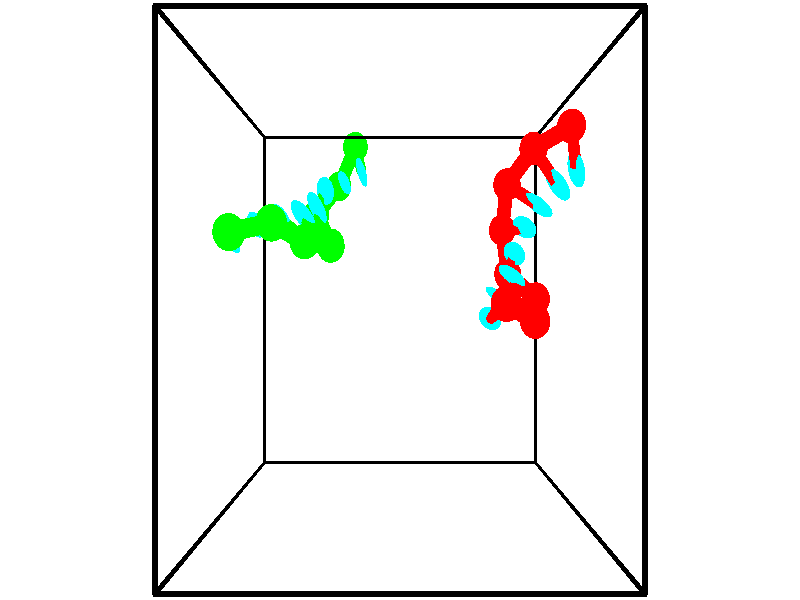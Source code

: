 // switches for output
#declare DRAW_BASES = 1; // possible values are 0, 1; only relevant for DNA ribbons
#declare DRAW_BASES_TYPE = 3; // possible values are 1, 2, 3; only relevant for DNA ribbons
#declare DRAW_FOG = 0; // set to 1 to enable fog

#include "colors.inc"

#include "transforms.inc"
background { rgb <1, 1, 1>}

#default {
   normal{
       ripples 0.25
       frequency 0.20
       turbulence 0.2
       lambda 5
   }
	finish {
		phong 0.1
		phong_size 40.
	}
}

// original window dimensions: 1024x640


// camera settings

camera {
	sky <-0, 1, 0>
	up <-0, 1, 0>
	right 1.6 * <1, 0, 0>
	location <2.5, 2.5, 11.1562>
	look_at <2.5, 2.5, 2.5>
	direction <0, 0, -8.6562>
	angle 67.0682
}


# declare cpy_camera_pos = <2.5, 2.5, 11.1562>;
# if (DRAW_FOG = 1)
fog {
	fog_type 2
	up vnormalize(cpy_camera_pos)
	color rgbt<1,1,1,0.3>
	distance 1e-5
	fog_alt 3e-3
	fog_offset 4
}
# end


// LIGHTS

# declare lum = 6;
global_settings {
	ambient_light rgb lum * <0.05, 0.05, 0.05>
	max_trace_level 15
}# declare cpy_direct_light_amount = 0.25;
light_source
{	1000 * <-1, -1, 1>,
	rgb lum * cpy_direct_light_amount
	parallel
}

light_source
{	1000 * <1, 1, -1>,
	rgb lum * cpy_direct_light_amount
	parallel
}

// strand 0

// nucleotide -1

// particle -1
sphere {
	<4.229330, 2.450956, 1.350982> 0.250000
	pigment { color rgbt <1,0,0,0> }
	no_shadow
}
cylinder {
	<4.130322, 2.325516, 0.984291>,  <4.070917, 2.250252, 0.764277>, 0.100000
	pigment { color rgbt <1,0,0,0> }
	no_shadow
}
cylinder {
	<4.130322, 2.325516, 0.984291>,  <4.229330, 2.450956, 1.350982>, 0.100000
	pigment { color rgbt <1,0,0,0> }
	no_shadow
}

// particle -1
sphere {
	<4.130322, 2.325516, 0.984291> 0.100000
	pigment { color rgbt <1,0,0,0> }
	no_shadow
}
sphere {
	0, 1
	scale<0.080000,0.200000,0.300000>
	matrix <0.631070, 0.665759, -0.398140,
		0.735176, -0.677067, 0.033115,
		-0.247521, -0.313601, -0.916727,
		4.056065, 2.231435, 0.709273>
	pigment { color rgbt <0,1,1,0> }
	no_shadow
}
cylinder {
	<4.785371, 2.201048, 0.945174>,  <4.229330, 2.450956, 1.350982>, 0.130000
	pigment { color rgbt <1,0,0,0> }
	no_shadow
}

// nucleotide -1

// particle -1
sphere {
	<4.785371, 2.201048, 0.945174> 0.250000
	pigment { color rgbt <1,0,0,0> }
	no_shadow
}
cylinder {
	<4.479095, 2.387367, 0.767746>,  <4.295330, 2.499159, 0.661289>, 0.100000
	pigment { color rgbt <1,0,0,0> }
	no_shadow
}
cylinder {
	<4.479095, 2.387367, 0.767746>,  <4.785371, 2.201048, 0.945174>, 0.100000
	pigment { color rgbt <1,0,0,0> }
	no_shadow
}

// particle -1
sphere {
	<4.479095, 2.387367, 0.767746> 0.100000
	pigment { color rgbt <1,0,0,0> }
	no_shadow
}
sphere {
	0, 1
	scale<0.080000,0.200000,0.300000>
	matrix <0.553338, 0.828604, -0.085044,
		0.327930, -0.310561, -0.892196,
		-0.765688, 0.465798, -0.443569,
		4.249389, 2.527107, 0.634675>
	pigment { color rgbt <0,1,1,0> }
	no_shadow
}
cylinder {
	<4.960586, 2.517363, 0.209431>,  <4.785371, 2.201048, 0.945174>, 0.130000
	pigment { color rgbt <1,0,0,0> }
	no_shadow
}

// nucleotide -1

// particle -1
sphere {
	<4.960586, 2.517363, 0.209431> 0.250000
	pigment { color rgbt <1,0,0,0> }
	no_shadow
}
cylinder {
	<4.677647, 2.707909, 0.418327>,  <4.507883, 2.822236, 0.543665>, 0.100000
	pigment { color rgbt <1,0,0,0> }
	no_shadow
}
cylinder {
	<4.677647, 2.707909, 0.418327>,  <4.960586, 2.517363, 0.209431>, 0.100000
	pigment { color rgbt <1,0,0,0> }
	no_shadow
}

// particle -1
sphere {
	<4.677647, 2.707909, 0.418327> 0.100000
	pigment { color rgbt <1,0,0,0> }
	no_shadow
}
sphere {
	0, 1
	scale<0.080000,0.200000,0.300000>
	matrix <0.416460, 0.877819, -0.236631,
		-0.571156, 0.050112, -0.819311,
		-0.707349, 0.476363, 0.522241,
		4.465442, 2.850818, 0.575000>
	pigment { color rgbt <0,1,1,0> }
	no_shadow
}
cylinder {
	<4.532775, 2.906592, -0.243989>,  <4.960586, 2.517363, 0.209431>, 0.130000
	pigment { color rgbt <1,0,0,0> }
	no_shadow
}

// nucleotide -1

// particle -1
sphere {
	<4.532775, 2.906592, -0.243989> 0.250000
	pigment { color rgbt <1,0,0,0> }
	no_shadow
}
cylinder {
	<4.535557, 3.066071, 0.122833>,  <4.537226, 3.161758, 0.342927>, 0.100000
	pigment { color rgbt <1,0,0,0> }
	no_shadow
}
cylinder {
	<4.535557, 3.066071, 0.122833>,  <4.532775, 2.906592, -0.243989>, 0.100000
	pigment { color rgbt <1,0,0,0> }
	no_shadow
}

// particle -1
sphere {
	<4.535557, 3.066071, 0.122833> 0.100000
	pigment { color rgbt <1,0,0,0> }
	no_shadow
}
sphere {
	0, 1
	scale<0.080000,0.200000,0.300000>
	matrix <0.510024, 0.787414, -0.346201,
		-0.860132, 0.470127, -0.197870,
		0.006953, 0.398697, 0.917056,
		4.537642, 3.185680, 0.397950>
	pigment { color rgbt <0,1,1,0> }
	no_shadow
}
cylinder {
	<4.451712, 3.613029, -0.372733>,  <4.532775, 2.906592, -0.243989>, 0.130000
	pigment { color rgbt <1,0,0,0> }
	no_shadow
}

// nucleotide -1

// particle -1
sphere {
	<4.451712, 3.613029, -0.372733> 0.250000
	pigment { color rgbt <1,0,0,0> }
	no_shadow
}
cylinder {
	<4.617664, 3.601532, -0.008965>,  <4.717236, 3.594634, 0.209297>, 0.100000
	pigment { color rgbt <1,0,0,0> }
	no_shadow
}
cylinder {
	<4.617664, 3.601532, -0.008965>,  <4.451712, 3.613029, -0.372733>, 0.100000
	pigment { color rgbt <1,0,0,0> }
	no_shadow
}

// particle -1
sphere {
	<4.617664, 3.601532, -0.008965> 0.100000
	pigment { color rgbt <1,0,0,0> }
	no_shadow
}
sphere {
	0, 1
	scale<0.080000,0.200000,0.300000>
	matrix <0.713045, 0.631134, -0.305347,
		-0.565190, 0.775141, 0.282340,
		0.414881, -0.028742, 0.909421,
		4.742129, 3.592909, 0.263862>
	pigment { color rgbt <0,1,1,0> }
	no_shadow
}
cylinder {
	<4.491086, 4.291561, -0.083983>,  <4.451712, 3.613029, -0.372733>, 0.130000
	pigment { color rgbt <1,0,0,0> }
	no_shadow
}

// nucleotide -1

// particle -1
sphere {
	<4.491086, 4.291561, -0.083983> 0.250000
	pigment { color rgbt <1,0,0,0> }
	no_shadow
}
cylinder {
	<4.784576, 4.085297, 0.092987>,  <4.960670, 3.961538, 0.199169>, 0.100000
	pigment { color rgbt <1,0,0,0> }
	no_shadow
}
cylinder {
	<4.784576, 4.085297, 0.092987>,  <4.491086, 4.291561, -0.083983>, 0.100000
	pigment { color rgbt <1,0,0,0> }
	no_shadow
}

// particle -1
sphere {
	<4.784576, 4.085297, 0.092987> 0.100000
	pigment { color rgbt <1,0,0,0> }
	no_shadow
}
sphere {
	0, 1
	scale<0.080000,0.200000,0.300000>
	matrix <0.644704, 0.733936, -0.213762,
		-0.214483, 0.442077, 0.870956,
		0.733725, -0.515661, 0.442426,
		5.004694, 3.930598, 0.225715>
	pigment { color rgbt <0,1,1,0> }
	no_shadow
}
cylinder {
	<4.913137, 4.781147, 0.244883>,  <4.491086, 4.291561, -0.083983>, 0.130000
	pigment { color rgbt <1,0,0,0> }
	no_shadow
}

// nucleotide -1

// particle -1
sphere {
	<4.913137, 4.781147, 0.244883> 0.250000
	pigment { color rgbt <1,0,0,0> }
	no_shadow
}
cylinder {
	<5.171078, 4.476768, 0.216240>,  <5.325842, 4.294141, 0.199054>, 0.100000
	pigment { color rgbt <1,0,0,0> }
	no_shadow
}
cylinder {
	<5.171078, 4.476768, 0.216240>,  <4.913137, 4.781147, 0.244883>, 0.100000
	pigment { color rgbt <1,0,0,0> }
	no_shadow
}

// particle -1
sphere {
	<5.171078, 4.476768, 0.216240> 0.100000
	pigment { color rgbt <1,0,0,0> }
	no_shadow
}
sphere {
	0, 1
	scale<0.080000,0.200000,0.300000>
	matrix <0.689162, 0.619404, -0.376024,
		0.330487, 0.193131, 0.923839,
		0.644852, -0.760946, -0.071607,
		5.364533, 4.248485, 0.194758>
	pigment { color rgbt <0,1,1,0> }
	no_shadow
}
cylinder {
	<5.534361, 5.065603, 0.473501>,  <4.913137, 4.781147, 0.244883>, 0.130000
	pigment { color rgbt <1,0,0,0> }
	no_shadow
}

// nucleotide -1

// particle -1
sphere {
	<5.534361, 5.065603, 0.473501> 0.250000
	pigment { color rgbt <1,0,0,0> }
	no_shadow
}
cylinder {
	<5.642284, 4.736626, 0.273186>,  <5.707038, 4.539239, 0.152997>, 0.100000
	pigment { color rgbt <1,0,0,0> }
	no_shadow
}
cylinder {
	<5.642284, 4.736626, 0.273186>,  <5.534361, 5.065603, 0.473501>, 0.100000
	pigment { color rgbt <1,0,0,0> }
	no_shadow
}

// particle -1
sphere {
	<5.642284, 4.736626, 0.273186> 0.100000
	pigment { color rgbt <1,0,0,0> }
	no_shadow
}
sphere {
	0, 1
	scale<0.080000,0.200000,0.300000>
	matrix <0.818762, 0.469669, -0.330213,
		0.506786, -0.320932, 0.800107,
		0.269809, -0.822444, -0.500788,
		5.723227, 4.489892, 0.122949>
	pigment { color rgbt <0,1,1,0> }
	no_shadow
}
// strand 1

// nucleotide -1

// particle -1
sphere {
	<1.595458, 5.088200, -1.094670> 0.250000
	pigment { color rgbt <0,1,0,0> }
	no_shadow
}
cylinder {
	<1.684899, 4.798889, -0.833328>,  <1.738564, 4.625303, -0.676523>, 0.100000
	pigment { color rgbt <0,1,0,0> }
	no_shadow
}
cylinder {
	<1.684899, 4.798889, -0.833328>,  <1.595458, 5.088200, -1.094670>, 0.100000
	pigment { color rgbt <0,1,0,0> }
	no_shadow
}

// particle -1
sphere {
	<1.684899, 4.798889, -0.833328> 0.100000
	pigment { color rgbt <0,1,0,0> }
	no_shadow
}
sphere {
	0, 1
	scale<0.080000,0.200000,0.300000>
	matrix <-0.942048, -0.332373, -0.045536,
		0.250092, -0.605310, -0.755681,
		0.223604, -0.723276, 0.653355,
		1.751981, 4.581906, -0.637322>
	pigment { color rgbt <0,1,1,0> }
	no_shadow
}
cylinder {
	<1.250607, 4.438324, -1.220275>,  <1.595458, 5.088200, -1.094670>, 0.130000
	pigment { color rgbt <0,1,0,0> }
	no_shadow
}

// nucleotide -1

// particle -1
sphere {
	<1.250607, 4.438324, -1.220275> 0.250000
	pigment { color rgbt <0,1,0,0> }
	no_shadow
}
cylinder {
	<1.349120, 4.410828, -0.833572>,  <1.408228, 4.394330, -0.601551>, 0.100000
	pigment { color rgbt <0,1,0,0> }
	no_shadow
}
cylinder {
	<1.349120, 4.410828, -0.833572>,  <1.250607, 4.438324, -1.220275>, 0.100000
	pigment { color rgbt <0,1,0,0> }
	no_shadow
}

// particle -1
sphere {
	<1.349120, 4.410828, -0.833572> 0.100000
	pigment { color rgbt <0,1,0,0> }
	no_shadow
}
sphere {
	0, 1
	scale<0.080000,0.200000,0.300000>
	matrix <-0.864711, -0.466104, 0.187143,
		0.437745, -0.882055, -0.174236,
		0.246282, -0.068743, 0.966757,
		1.423005, 4.390205, -0.543545>
	pigment { color rgbt <0,1,1,0> }
	no_shadow
}
cylinder {
	<0.835488, 3.922184, -0.907961>,  <1.250607, 4.438324, -1.220275>, 0.130000
	pigment { color rgbt <0,1,0,0> }
	no_shadow
}

// nucleotide -1

// particle -1
sphere {
	<0.835488, 3.922184, -0.907961> 0.250000
	pigment { color rgbt <0,1,0,0> }
	no_shadow
}
cylinder {
	<0.973966, 4.096191, -0.575478>,  <1.057052, 4.200596, -0.375987>, 0.100000
	pigment { color rgbt <0,1,0,0> }
	no_shadow
}
cylinder {
	<0.973966, 4.096191, -0.575478>,  <0.835488, 3.922184, -0.907961>, 0.100000
	pigment { color rgbt <0,1,0,0> }
	no_shadow
}

// particle -1
sphere {
	<0.973966, 4.096191, -0.575478> 0.100000
	pigment { color rgbt <0,1,0,0> }
	no_shadow
}
sphere {
	0, 1
	scale<0.080000,0.200000,0.300000>
	matrix <-0.628420, -0.550329, 0.549751,
		0.696591, -0.712669, 0.082855,
		0.346193, 0.435019, 0.831209,
		1.077824, 4.226697, -0.326115>
	pigment { color rgbt <0,1,1,0> }
	no_shadow
}
cylinder {
	<1.174207, 3.398160, -0.502878>,  <0.835488, 3.922184, -0.907961>, 0.130000
	pigment { color rgbt <0,1,0,0> }
	no_shadow
}

// nucleotide -1

// particle -1
sphere {
	<1.174207, 3.398160, -0.502878> 0.250000
	pigment { color rgbt <0,1,0,0> }
	no_shadow
}
cylinder {
	<1.047049, 3.699615, -0.272758>,  <0.970753, 3.880489, -0.134687>, 0.100000
	pigment { color rgbt <0,1,0,0> }
	no_shadow
}
cylinder {
	<1.047049, 3.699615, -0.272758>,  <1.174207, 3.398160, -0.502878>, 0.100000
	pigment { color rgbt <0,1,0,0> }
	no_shadow
}

// particle -1
sphere {
	<1.047049, 3.699615, -0.272758> 0.100000
	pigment { color rgbt <0,1,0,0> }
	no_shadow
}
sphere {
	0, 1
	scale<0.080000,0.200000,0.300000>
	matrix <-0.609109, -0.627332, 0.485223,
		0.726586, -0.196169, 0.658475,
		-0.317897, 0.753640, 0.575299,
		0.951680, 3.925707, -0.100169>
	pigment { color rgbt <0,1,1,0> }
	no_shadow
}
cylinder {
	<1.248918, 3.310432, 0.252180>,  <1.174207, 3.398160, -0.502878>, 0.130000
	pigment { color rgbt <0,1,0,0> }
	no_shadow
}

// nucleotide -1

// particle -1
sphere {
	<1.248918, 3.310432, 0.252180> 0.250000
	pigment { color rgbt <0,1,0,0> }
	no_shadow
}
cylinder {
	<0.955792, 3.578415, 0.204613>,  <0.779917, 3.739204, 0.176072>, 0.100000
	pigment { color rgbt <0,1,0,0> }
	no_shadow
}
cylinder {
	<0.955792, 3.578415, 0.204613>,  <1.248918, 3.310432, 0.252180>, 0.100000
	pigment { color rgbt <0,1,0,0> }
	no_shadow
}

// particle -1
sphere {
	<0.955792, 3.578415, 0.204613> 0.100000
	pigment { color rgbt <0,1,0,0> }
	no_shadow
}
sphere {
	0, 1
	scale<0.080000,0.200000,0.300000>
	matrix <-0.579816, -0.523382, 0.624407,
		0.356086, 0.526525, 0.771993,
		-0.732814, 0.669957, -0.118919,
		0.735948, 3.779402, 0.168937>
	pigment { color rgbt <0,1,1,0> }
	no_shadow
}
cylinder {
	<0.875104, 3.325398, 0.890284>,  <1.248918, 3.310432, 0.252180>, 0.130000
	pigment { color rgbt <0,1,0,0> }
	no_shadow
}

// nucleotide -1

// particle -1
sphere {
	<0.875104, 3.325398, 0.890284> 0.250000
	pigment { color rgbt <0,1,0,0> }
	no_shadow
}
cylinder {
	<0.603504, 3.532257, 0.681854>,  <0.440544, 3.656373, 0.556796>, 0.100000
	pigment { color rgbt <0,1,0,0> }
	no_shadow
}
cylinder {
	<0.603504, 3.532257, 0.681854>,  <0.875104, 3.325398, 0.890284>, 0.100000
	pigment { color rgbt <0,1,0,0> }
	no_shadow
}

// particle -1
sphere {
	<0.603504, 3.532257, 0.681854> 0.100000
	pigment { color rgbt <0,1,0,0> }
	no_shadow
}
sphere {
	0, 1
	scale<0.080000,0.200000,0.300000>
	matrix <-0.727623, -0.379700, 0.571307,
		0.097599, 0.767063, 0.634105,
		-0.678999, 0.517149, -0.521074,
		0.399805, 3.687402, 0.525532>
	pigment { color rgbt <0,1,1,0> }
	no_shadow
}
cylinder {
	<0.420951, 3.537017, 1.405387>,  <0.875104, 3.325398, 0.890284>, 0.130000
	pigment { color rgbt <0,1,0,0> }
	no_shadow
}

// nucleotide -1

// particle -1
sphere {
	<0.420951, 3.537017, 1.405387> 0.250000
	pigment { color rgbt <0,1,0,0> }
	no_shadow
}
cylinder {
	<0.200535, 3.558517, 1.072289>,  <0.068285, 3.571418, 0.872430>, 0.100000
	pigment { color rgbt <0,1,0,0> }
	no_shadow
}
cylinder {
	<0.200535, 3.558517, 1.072289>,  <0.420951, 3.537017, 1.405387>, 0.100000
	pigment { color rgbt <0,1,0,0> }
	no_shadow
}

// particle -1
sphere {
	<0.200535, 3.558517, 1.072289> 0.100000
	pigment { color rgbt <0,1,0,0> }
	no_shadow
}
sphere {
	0, 1
	scale<0.080000,0.200000,0.300000>
	matrix <-0.750068, -0.469257, 0.466043,
		-0.365721, 0.881424, 0.298897,
		-0.551041, 0.053751, -0.832745,
		0.035223, 3.574643, 0.822465>
	pigment { color rgbt <0,1,1,0> }
	no_shadow
}
cylinder {
	<-0.204178, 3.393580, 1.619180>,  <0.420951, 3.537017, 1.405387>, 0.130000
	pigment { color rgbt <0,1,0,0> }
	no_shadow
}

// nucleotide -1

// particle -1
sphere {
	<-0.204178, 3.393580, 1.619180> 0.250000
	pigment { color rgbt <0,1,0,0> }
	no_shadow
}
cylinder {
	<-0.289771, 3.356567, 1.230202>,  <-0.341127, 3.334360, 0.996815>, 0.100000
	pigment { color rgbt <0,1,0,0> }
	no_shadow
}
cylinder {
	<-0.289771, 3.356567, 1.230202>,  <-0.204178, 3.393580, 1.619180>, 0.100000
	pigment { color rgbt <0,1,0,0> }
	no_shadow
}

// particle -1
sphere {
	<-0.289771, 3.356567, 1.230202> 0.100000
	pigment { color rgbt <0,1,0,0> }
	no_shadow
}
sphere {
	0, 1
	scale<0.080000,0.200000,0.300000>
	matrix <-0.755317, -0.615605, 0.224782,
		-0.619442, 0.782603, 0.061839,
		-0.213983, -0.092531, -0.972445,
		-0.353966, 3.328808, 0.938468>
	pigment { color rgbt <0,1,1,0> }
	no_shadow
}
// box output
cylinder {
	<0.000000, 0.000000, 0.000000>,  <5.000000, 0.000000, 0.000000>, 0.025000
	pigment { color rgbt <0,0,0,0> }
	no_shadow
}
cylinder {
	<0.000000, 0.000000, 0.000000>,  <0.000000, 5.000000, 0.000000>, 0.025000
	pigment { color rgbt <0,0,0,0> }
	no_shadow
}
cylinder {
	<0.000000, 0.000000, 0.000000>,  <0.000000, 0.000000, 5.000000>, 0.025000
	pigment { color rgbt <0,0,0,0> }
	no_shadow
}
cylinder {
	<5.000000, 5.000000, 5.000000>,  <0.000000, 5.000000, 5.000000>, 0.025000
	pigment { color rgbt <0,0,0,0> }
	no_shadow
}
cylinder {
	<5.000000, 5.000000, 5.000000>,  <5.000000, 0.000000, 5.000000>, 0.025000
	pigment { color rgbt <0,0,0,0> }
	no_shadow
}
cylinder {
	<5.000000, 5.000000, 5.000000>,  <5.000000, 5.000000, 0.000000>, 0.025000
	pigment { color rgbt <0,0,0,0> }
	no_shadow
}
cylinder {
	<0.000000, 0.000000, 5.000000>,  <0.000000, 5.000000, 5.000000>, 0.025000
	pigment { color rgbt <0,0,0,0> }
	no_shadow
}
cylinder {
	<0.000000, 0.000000, 5.000000>,  <5.000000, 0.000000, 5.000000>, 0.025000
	pigment { color rgbt <0,0,0,0> }
	no_shadow
}
cylinder {
	<5.000000, 5.000000, 0.000000>,  <0.000000, 5.000000, 0.000000>, 0.025000
	pigment { color rgbt <0,0,0,0> }
	no_shadow
}
cylinder {
	<5.000000, 5.000000, 0.000000>,  <5.000000, 0.000000, 0.000000>, 0.025000
	pigment { color rgbt <0,0,0,0> }
	no_shadow
}
cylinder {
	<5.000000, 0.000000, 5.000000>,  <5.000000, 0.000000, 0.000000>, 0.025000
	pigment { color rgbt <0,0,0,0> }
	no_shadow
}
cylinder {
	<0.000000, 5.000000, 0.000000>,  <0.000000, 5.000000, 5.000000>, 0.025000
	pigment { color rgbt <0,0,0,0> }
	no_shadow
}
// end of box output
